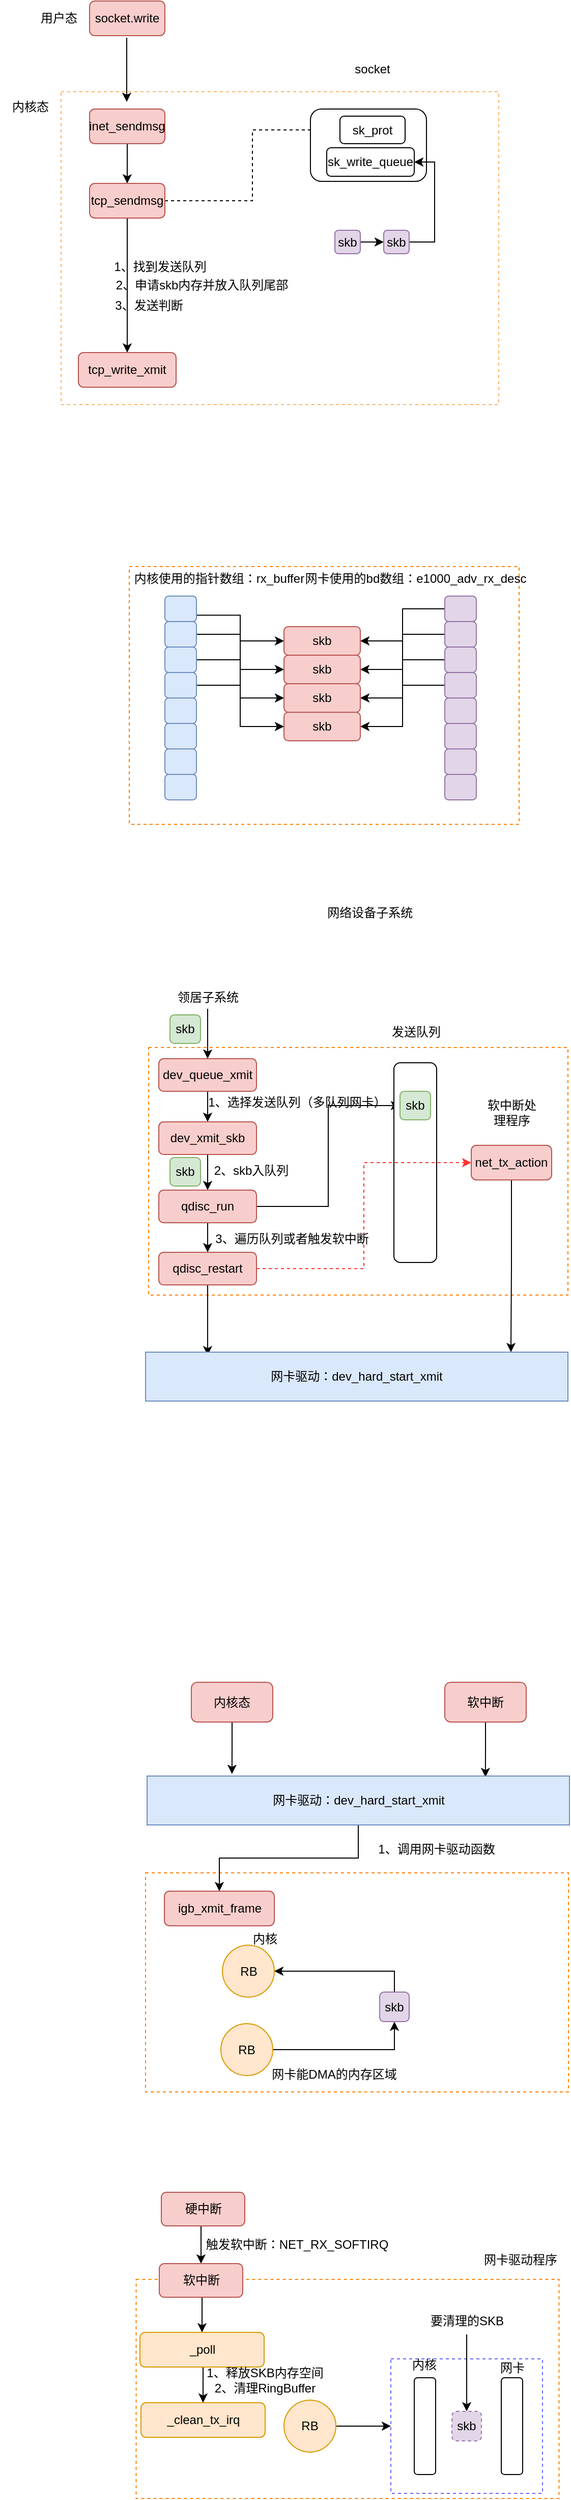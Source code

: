 <mxfile version="21.3.8" type="github">
  <diagram name="第 1 页" id="kVD-Gdx83QJC5muuzjAY">
    <mxGraphModel dx="1242" dy="733" grid="0" gridSize="10" guides="1" tooltips="1" connect="1" arrows="1" fold="1" page="0" pageScale="1" pageWidth="827" pageHeight="1169" math="0" shadow="0">
      <root>
        <mxCell id="0" />
        <mxCell id="1" parent="0" />
        <mxCell id="DkKr_4j6wxJe2CzfXlm4-92" value="" style="rounded=0;whiteSpace=wrap;html=1;dashed=1;strokeColor=#FF8000;" vertex="1" parent="1">
          <mxGeometry x="252" y="1984" width="415.5" height="215" as="geometry" />
        </mxCell>
        <mxCell id="DkKr_4j6wxJe2CzfXlm4-1" value="" style="rounded=0;whiteSpace=wrap;html=1;dashed=1;strokeColor=#FFB366;" vertex="1" parent="1">
          <mxGeometry x="169" y="236" width="430" height="307" as="geometry" />
        </mxCell>
        <mxCell id="DkKr_4j6wxJe2CzfXlm4-8" style="edgeStyle=orthogonalEdgeStyle;rounded=0;orthogonalLoop=1;jettySize=auto;html=1;" edge="1" parent="1" source="DkKr_4j6wxJe2CzfXlm4-2" target="DkKr_4j6wxJe2CzfXlm4-7">
          <mxGeometry relative="1" as="geometry" />
        </mxCell>
        <mxCell id="DkKr_4j6wxJe2CzfXlm4-2" value="inet_sendmsg" style="rounded=1;whiteSpace=wrap;html=1;fillColor=#f8cecc;strokeColor=#b85450;" vertex="1" parent="1">
          <mxGeometry x="197" y="253" width="74" height="34" as="geometry" />
        </mxCell>
        <mxCell id="DkKr_4j6wxJe2CzfXlm4-3" value="内核态" style="text;html=1;strokeColor=none;fillColor=none;align=center;verticalAlign=middle;whiteSpace=wrap;rounded=0;" vertex="1" parent="1">
          <mxGeometry x="109" y="236" width="60" height="30" as="geometry" />
        </mxCell>
        <mxCell id="DkKr_4j6wxJe2CzfXlm4-4" value="" style="endArrow=classic;html=1;rounded=0;" edge="1" parent="1">
          <mxGeometry width="50" height="50" relative="1" as="geometry">
            <mxPoint x="233.5" y="183" as="sourcePoint" />
            <mxPoint x="233.5" y="246" as="targetPoint" />
          </mxGeometry>
        </mxCell>
        <mxCell id="DkKr_4j6wxJe2CzfXlm4-5" value="socket.write" style="rounded=1;whiteSpace=wrap;html=1;fillColor=#f8cecc;strokeColor=#b85450;" vertex="1" parent="1">
          <mxGeometry x="197" y="147" width="74" height="34" as="geometry" />
        </mxCell>
        <mxCell id="DkKr_4j6wxJe2CzfXlm4-6" value="用户态" style="text;html=1;strokeColor=none;fillColor=none;align=center;verticalAlign=middle;whiteSpace=wrap;rounded=0;" vertex="1" parent="1">
          <mxGeometry x="137" y="149" width="60" height="30" as="geometry" />
        </mxCell>
        <mxCell id="DkKr_4j6wxJe2CzfXlm4-13" style="edgeStyle=orthogonalEdgeStyle;rounded=0;orthogonalLoop=1;jettySize=auto;html=1;entryX=0;entryY=0.5;entryDx=0;entryDy=0;dashed=1;" edge="1" parent="1" source="DkKr_4j6wxJe2CzfXlm4-7" target="DkKr_4j6wxJe2CzfXlm4-10">
          <mxGeometry relative="1" as="geometry" />
        </mxCell>
        <mxCell id="DkKr_4j6wxJe2CzfXlm4-20" style="edgeStyle=orthogonalEdgeStyle;rounded=0;orthogonalLoop=1;jettySize=auto;html=1;" edge="1" parent="1" source="DkKr_4j6wxJe2CzfXlm4-7" target="DkKr_4j6wxJe2CzfXlm4-19">
          <mxGeometry relative="1" as="geometry" />
        </mxCell>
        <mxCell id="DkKr_4j6wxJe2CzfXlm4-7" value="tcp_sendmsg" style="rounded=1;whiteSpace=wrap;html=1;fillColor=#f8cecc;strokeColor=#b85450;" vertex="1" parent="1">
          <mxGeometry x="197" y="326" width="74" height="34" as="geometry" />
        </mxCell>
        <mxCell id="DkKr_4j6wxJe2CzfXlm4-9" value="" style="rounded=1;whiteSpace=wrap;html=1;" vertex="1" parent="1">
          <mxGeometry x="414" y="253" width="114" height="71" as="geometry" />
        </mxCell>
        <mxCell id="DkKr_4j6wxJe2CzfXlm4-10" value="sk_prot" style="rounded=1;whiteSpace=wrap;html=1;" vertex="1" parent="1">
          <mxGeometry x="443" y="260" width="64" height="27" as="geometry" />
        </mxCell>
        <mxCell id="DkKr_4j6wxJe2CzfXlm4-11" value="sk_write_queue" style="rounded=1;whiteSpace=wrap;html=1;" vertex="1" parent="1">
          <mxGeometry x="430" y="291" width="86" height="28" as="geometry" />
        </mxCell>
        <mxCell id="DkKr_4j6wxJe2CzfXlm4-12" value="socket" style="text;html=1;strokeColor=none;fillColor=none;align=center;verticalAlign=middle;whiteSpace=wrap;rounded=0;" vertex="1" parent="1">
          <mxGeometry x="445" y="199" width="60" height="30" as="geometry" />
        </mxCell>
        <mxCell id="DkKr_4j6wxJe2CzfXlm4-16" value="" style="edgeStyle=orthogonalEdgeStyle;rounded=0;orthogonalLoop=1;jettySize=auto;html=1;" edge="1" parent="1" source="DkKr_4j6wxJe2CzfXlm4-14" target="DkKr_4j6wxJe2CzfXlm4-15">
          <mxGeometry relative="1" as="geometry" />
        </mxCell>
        <mxCell id="DkKr_4j6wxJe2CzfXlm4-14" value="skb" style="rounded=1;whiteSpace=wrap;html=1;fillColor=#e1d5e7;strokeColor=#9673a6;" vertex="1" parent="1">
          <mxGeometry x="438" y="372" width="25" height="23" as="geometry" />
        </mxCell>
        <mxCell id="DkKr_4j6wxJe2CzfXlm4-18" style="edgeStyle=orthogonalEdgeStyle;rounded=0;orthogonalLoop=1;jettySize=auto;html=1;entryX=1;entryY=0.5;entryDx=0;entryDy=0;" edge="1" parent="1" source="DkKr_4j6wxJe2CzfXlm4-15" target="DkKr_4j6wxJe2CzfXlm4-11">
          <mxGeometry relative="1" as="geometry">
            <Array as="points">
              <mxPoint x="536" y="384" />
              <mxPoint x="536" y="305" />
            </Array>
          </mxGeometry>
        </mxCell>
        <mxCell id="DkKr_4j6wxJe2CzfXlm4-15" value="skb" style="rounded=1;whiteSpace=wrap;html=1;fillColor=#e1d5e7;strokeColor=#9673a6;" vertex="1" parent="1">
          <mxGeometry x="486" y="372" width="25" height="23" as="geometry" />
        </mxCell>
        <mxCell id="DkKr_4j6wxJe2CzfXlm4-19" value="tcp_write_xmit" style="rounded=1;whiteSpace=wrap;html=1;fillColor=#f8cecc;strokeColor=#b85450;" vertex="1" parent="1">
          <mxGeometry x="186" y="492" width="96" height="34" as="geometry" />
        </mxCell>
        <mxCell id="DkKr_4j6wxJe2CzfXlm4-21" value="1、找到发送队列" style="text;html=1;strokeColor=none;fillColor=none;align=center;verticalAlign=middle;whiteSpace=wrap;rounded=0;" vertex="1" parent="1">
          <mxGeometry x="210" y="398" width="113" height="20" as="geometry" />
        </mxCell>
        <mxCell id="DkKr_4j6wxJe2CzfXlm4-22" value="2、申请skb内存并放入队列尾部" style="text;html=1;strokeColor=none;fillColor=none;align=center;verticalAlign=middle;whiteSpace=wrap;rounded=0;" vertex="1" parent="1">
          <mxGeometry x="219" y="418" width="177" height="15" as="geometry" />
        </mxCell>
        <mxCell id="DkKr_4j6wxJe2CzfXlm4-23" value="3、发送判断" style="text;html=1;strokeColor=none;fillColor=none;align=center;verticalAlign=middle;whiteSpace=wrap;rounded=0;" vertex="1" parent="1">
          <mxGeometry x="214" y="433" width="83" height="25" as="geometry" />
        </mxCell>
        <mxCell id="DkKr_4j6wxJe2CzfXlm4-24" value="" style="rounded=0;whiteSpace=wrap;html=1;dashed=1;strokeColor=#FF8000;" vertex="1" parent="1">
          <mxGeometry x="236" y="702" width="383" height="253" as="geometry" />
        </mxCell>
        <mxCell id="DkKr_4j6wxJe2CzfXlm4-48" style="edgeStyle=orthogonalEdgeStyle;rounded=0;orthogonalLoop=1;jettySize=auto;html=1;exitX=1;exitY=0.75;exitDx=0;exitDy=0;entryX=0;entryY=0.5;entryDx=0;entryDy=0;" edge="1" parent="1" source="DkKr_4j6wxJe2CzfXlm4-25" target="DkKr_4j6wxJe2CzfXlm4-46">
          <mxGeometry relative="1" as="geometry" />
        </mxCell>
        <mxCell id="DkKr_4j6wxJe2CzfXlm4-25" value="" style="rounded=1;whiteSpace=wrap;html=1;fillColor=#dae8fc;strokeColor=#6c8ebf;" vertex="1" parent="1">
          <mxGeometry x="271" y="731" width="31" height="25" as="geometry" />
        </mxCell>
        <mxCell id="DkKr_4j6wxJe2CzfXlm4-49" style="edgeStyle=orthogonalEdgeStyle;rounded=0;orthogonalLoop=1;jettySize=auto;html=1;exitX=1;exitY=0.5;exitDx=0;exitDy=0;entryX=0;entryY=0.5;entryDx=0;entryDy=0;" edge="1" parent="1" source="DkKr_4j6wxJe2CzfXlm4-26" target="DkKr_4j6wxJe2CzfXlm4-43">
          <mxGeometry relative="1" as="geometry" />
        </mxCell>
        <mxCell id="DkKr_4j6wxJe2CzfXlm4-26" value="" style="rounded=1;whiteSpace=wrap;html=1;fillColor=#dae8fc;strokeColor=#6c8ebf;" vertex="1" parent="1">
          <mxGeometry x="271" y="756" width="31" height="25" as="geometry" />
        </mxCell>
        <mxCell id="DkKr_4j6wxJe2CzfXlm4-50" style="edgeStyle=orthogonalEdgeStyle;rounded=0;orthogonalLoop=1;jettySize=auto;html=1;exitX=1;exitY=0.5;exitDx=0;exitDy=0;entryX=0;entryY=0.5;entryDx=0;entryDy=0;" edge="1" parent="1" source="DkKr_4j6wxJe2CzfXlm4-27" target="DkKr_4j6wxJe2CzfXlm4-44">
          <mxGeometry relative="1" as="geometry" />
        </mxCell>
        <mxCell id="DkKr_4j6wxJe2CzfXlm4-27" value="" style="rounded=1;whiteSpace=wrap;html=1;fillColor=#dae8fc;strokeColor=#6c8ebf;" vertex="1" parent="1">
          <mxGeometry x="271" y="781" width="31" height="25" as="geometry" />
        </mxCell>
        <mxCell id="DkKr_4j6wxJe2CzfXlm4-51" style="edgeStyle=orthogonalEdgeStyle;rounded=0;orthogonalLoop=1;jettySize=auto;html=1;exitX=1;exitY=0.5;exitDx=0;exitDy=0;entryX=0;entryY=0.5;entryDx=0;entryDy=0;" edge="1" parent="1" source="DkKr_4j6wxJe2CzfXlm4-28" target="DkKr_4j6wxJe2CzfXlm4-47">
          <mxGeometry relative="1" as="geometry" />
        </mxCell>
        <mxCell id="DkKr_4j6wxJe2CzfXlm4-28" value="" style="rounded=1;whiteSpace=wrap;html=1;fillColor=#dae8fc;strokeColor=#6c8ebf;" vertex="1" parent="1">
          <mxGeometry x="271" y="806" width="31" height="25" as="geometry" />
        </mxCell>
        <mxCell id="DkKr_4j6wxJe2CzfXlm4-29" value="" style="rounded=1;whiteSpace=wrap;html=1;fillColor=#dae8fc;strokeColor=#6c8ebf;" vertex="1" parent="1">
          <mxGeometry x="271" y="831" width="31" height="25" as="geometry" />
        </mxCell>
        <mxCell id="DkKr_4j6wxJe2CzfXlm4-30" value="" style="rounded=1;whiteSpace=wrap;html=1;fillColor=#dae8fc;strokeColor=#6c8ebf;" vertex="1" parent="1">
          <mxGeometry x="271" y="856" width="31" height="25" as="geometry" />
        </mxCell>
        <mxCell id="DkKr_4j6wxJe2CzfXlm4-31" value="" style="rounded=1;whiteSpace=wrap;html=1;fillColor=#dae8fc;strokeColor=#6c8ebf;" vertex="1" parent="1">
          <mxGeometry x="271" y="881" width="31" height="25" as="geometry" />
        </mxCell>
        <mxCell id="DkKr_4j6wxJe2CzfXlm4-32" value="" style="rounded=1;whiteSpace=wrap;html=1;fillColor=#dae8fc;strokeColor=#6c8ebf;" vertex="1" parent="1">
          <mxGeometry x="271" y="906" width="31" height="25" as="geometry" />
        </mxCell>
        <mxCell id="DkKr_4j6wxJe2CzfXlm4-52" style="edgeStyle=orthogonalEdgeStyle;rounded=0;orthogonalLoop=1;jettySize=auto;html=1;exitX=0;exitY=0.5;exitDx=0;exitDy=0;entryX=1;entryY=0.5;entryDx=0;entryDy=0;" edge="1" parent="1" source="DkKr_4j6wxJe2CzfXlm4-33" target="DkKr_4j6wxJe2CzfXlm4-46">
          <mxGeometry relative="1" as="geometry" />
        </mxCell>
        <mxCell id="DkKr_4j6wxJe2CzfXlm4-33" value="" style="rounded=1;whiteSpace=wrap;html=1;fillColor=#e1d5e7;strokeColor=#9673a6;" vertex="1" parent="1">
          <mxGeometry x="546" y="731" width="31" height="25" as="geometry" />
        </mxCell>
        <mxCell id="DkKr_4j6wxJe2CzfXlm4-53" style="edgeStyle=orthogonalEdgeStyle;rounded=0;orthogonalLoop=1;jettySize=auto;html=1;exitX=0;exitY=0.5;exitDx=0;exitDy=0;entryX=1;entryY=0.5;entryDx=0;entryDy=0;" edge="1" parent="1" source="DkKr_4j6wxJe2CzfXlm4-34" target="DkKr_4j6wxJe2CzfXlm4-43">
          <mxGeometry relative="1" as="geometry" />
        </mxCell>
        <mxCell id="DkKr_4j6wxJe2CzfXlm4-34" value="" style="rounded=1;whiteSpace=wrap;html=1;fillColor=#e1d5e7;strokeColor=#9673a6;" vertex="1" parent="1">
          <mxGeometry x="546" y="756" width="31" height="25" as="geometry" />
        </mxCell>
        <mxCell id="DkKr_4j6wxJe2CzfXlm4-54" style="edgeStyle=orthogonalEdgeStyle;rounded=0;orthogonalLoop=1;jettySize=auto;html=1;exitX=0;exitY=0.5;exitDx=0;exitDy=0;entryX=1;entryY=0.5;entryDx=0;entryDy=0;" edge="1" parent="1" source="DkKr_4j6wxJe2CzfXlm4-35" target="DkKr_4j6wxJe2CzfXlm4-44">
          <mxGeometry relative="1" as="geometry" />
        </mxCell>
        <mxCell id="DkKr_4j6wxJe2CzfXlm4-35" value="" style="rounded=1;whiteSpace=wrap;html=1;fillColor=#e1d5e7;strokeColor=#9673a6;" vertex="1" parent="1">
          <mxGeometry x="546" y="781" width="31" height="25" as="geometry" />
        </mxCell>
        <mxCell id="DkKr_4j6wxJe2CzfXlm4-55" style="edgeStyle=orthogonalEdgeStyle;rounded=0;orthogonalLoop=1;jettySize=auto;html=1;exitX=0;exitY=0.5;exitDx=0;exitDy=0;entryX=1;entryY=0.5;entryDx=0;entryDy=0;" edge="1" parent="1" source="DkKr_4j6wxJe2CzfXlm4-36" target="DkKr_4j6wxJe2CzfXlm4-47">
          <mxGeometry relative="1" as="geometry" />
        </mxCell>
        <mxCell id="DkKr_4j6wxJe2CzfXlm4-36" value="" style="rounded=1;whiteSpace=wrap;html=1;fillColor=#e1d5e7;strokeColor=#9673a6;" vertex="1" parent="1">
          <mxGeometry x="546" y="806" width="31" height="25" as="geometry" />
        </mxCell>
        <mxCell id="DkKr_4j6wxJe2CzfXlm4-37" value="" style="rounded=1;whiteSpace=wrap;html=1;fillColor=#e1d5e7;strokeColor=#9673a6;" vertex="1" parent="1">
          <mxGeometry x="546" y="831" width="31" height="25" as="geometry" />
        </mxCell>
        <mxCell id="DkKr_4j6wxJe2CzfXlm4-38" value="" style="rounded=1;whiteSpace=wrap;html=1;fillColor=#e1d5e7;strokeColor=#9673a6;" vertex="1" parent="1">
          <mxGeometry x="546" y="856" width="31" height="25" as="geometry" />
        </mxCell>
        <mxCell id="DkKr_4j6wxJe2CzfXlm4-39" value="" style="rounded=1;whiteSpace=wrap;html=1;fillColor=#e1d5e7;strokeColor=#9673a6;" vertex="1" parent="1">
          <mxGeometry x="546" y="881" width="31" height="25" as="geometry" />
        </mxCell>
        <mxCell id="DkKr_4j6wxJe2CzfXlm4-40" value="" style="rounded=1;whiteSpace=wrap;html=1;fillColor=#e1d5e7;strokeColor=#9673a6;" vertex="1" parent="1">
          <mxGeometry x="546" y="906" width="31" height="25" as="geometry" />
        </mxCell>
        <mxCell id="DkKr_4j6wxJe2CzfXlm4-41" value="内核使用的指针数组：rx_buffer" style="text;html=1;strokeColor=none;fillColor=none;align=center;verticalAlign=middle;whiteSpace=wrap;rounded=0;" vertex="1" parent="1">
          <mxGeometry x="236" y="713" width="177" height="2" as="geometry" />
        </mxCell>
        <mxCell id="DkKr_4j6wxJe2CzfXlm4-42" value="网卡使用的bd数组：e1000_adv_rx_desc" style="text;html=1;strokeColor=none;fillColor=none;align=center;verticalAlign=middle;whiteSpace=wrap;rounded=0;" vertex="1" parent="1">
          <mxGeometry x="407" y="703.5" width="221" height="21" as="geometry" />
        </mxCell>
        <mxCell id="DkKr_4j6wxJe2CzfXlm4-43" value="skb" style="rounded=1;whiteSpace=wrap;html=1;fillColor=#f8cecc;strokeColor=#b85450;" vertex="1" parent="1">
          <mxGeometry x="388" y="789" width="75" height="28" as="geometry" />
        </mxCell>
        <mxCell id="DkKr_4j6wxJe2CzfXlm4-44" value="skb" style="rounded=1;whiteSpace=wrap;html=1;fillColor=#f8cecc;strokeColor=#b85450;" vertex="1" parent="1">
          <mxGeometry x="388" y="817" width="75" height="28" as="geometry" />
        </mxCell>
        <mxCell id="DkKr_4j6wxJe2CzfXlm4-46" value="skb" style="rounded=1;whiteSpace=wrap;html=1;fillColor=#f8cecc;strokeColor=#b85450;" vertex="1" parent="1">
          <mxGeometry x="388" y="761" width="75" height="28" as="geometry" />
        </mxCell>
        <mxCell id="DkKr_4j6wxJe2CzfXlm4-47" value="skb" style="rounded=1;whiteSpace=wrap;html=1;fillColor=#f8cecc;strokeColor=#b85450;" vertex="1" parent="1">
          <mxGeometry x="388" y="845" width="75" height="28" as="geometry" />
        </mxCell>
        <mxCell id="DkKr_4j6wxJe2CzfXlm4-56" value="&amp;nbsp;网络设备子系统" style="text;html=1;strokeColor=none;fillColor=none;align=center;verticalAlign=middle;whiteSpace=wrap;rounded=0;" vertex="1" parent="1">
          <mxGeometry x="401" y="1030" width="140" height="23" as="geometry" />
        </mxCell>
        <mxCell id="DkKr_4j6wxJe2CzfXlm4-57" value="" style="rounded=0;whiteSpace=wrap;html=1;dashed=1;strokeColor=#FF8000;" vertex="1" parent="1">
          <mxGeometry x="255" y="1174" width="412" height="243" as="geometry" />
        </mxCell>
        <mxCell id="DkKr_4j6wxJe2CzfXlm4-62" style="edgeStyle=orthogonalEdgeStyle;rounded=0;orthogonalLoop=1;jettySize=auto;html=1;exitX=0.5;exitY=1;exitDx=0;exitDy=0;entryX=0.5;entryY=0;entryDx=0;entryDy=0;" edge="1" parent="1" source="DkKr_4j6wxJe2CzfXlm4-58" target="DkKr_4j6wxJe2CzfXlm4-61">
          <mxGeometry relative="1" as="geometry" />
        </mxCell>
        <mxCell id="DkKr_4j6wxJe2CzfXlm4-58" value="dev_queue_xmit" style="rounded=1;whiteSpace=wrap;html=1;fillColor=#f8cecc;strokeColor=#b85450;" vertex="1" parent="1">
          <mxGeometry x="265" y="1185" width="96" height="32" as="geometry" />
        </mxCell>
        <mxCell id="DkKr_4j6wxJe2CzfXlm4-60" style="edgeStyle=orthogonalEdgeStyle;rounded=0;orthogonalLoop=1;jettySize=auto;html=1;" edge="1" parent="1" source="DkKr_4j6wxJe2CzfXlm4-59" target="DkKr_4j6wxJe2CzfXlm4-58">
          <mxGeometry relative="1" as="geometry" />
        </mxCell>
        <mxCell id="DkKr_4j6wxJe2CzfXlm4-59" value="领居子系统" style="text;html=1;strokeColor=none;fillColor=none;align=center;verticalAlign=middle;whiteSpace=wrap;rounded=0;" vertex="1" parent="1">
          <mxGeometry x="272.5" y="1114" width="81" height="22" as="geometry" />
        </mxCell>
        <mxCell id="DkKr_4j6wxJe2CzfXlm4-66" style="edgeStyle=orthogonalEdgeStyle;rounded=0;orthogonalLoop=1;jettySize=auto;html=1;exitX=0.5;exitY=1;exitDx=0;exitDy=0;entryX=0.5;entryY=0;entryDx=0;entryDy=0;" edge="1" parent="1" source="DkKr_4j6wxJe2CzfXlm4-61" target="DkKr_4j6wxJe2CzfXlm4-64">
          <mxGeometry relative="1" as="geometry" />
        </mxCell>
        <mxCell id="DkKr_4j6wxJe2CzfXlm4-61" value="dev_xmit_skb" style="rounded=1;whiteSpace=wrap;html=1;fillColor=#f8cecc;strokeColor=#b85450;" vertex="1" parent="1">
          <mxGeometry x="265" y="1247" width="96" height="32" as="geometry" />
        </mxCell>
        <mxCell id="DkKr_4j6wxJe2CzfXlm4-63" value="1、选择发送队列（多队列网卡）" style="text;html=1;strokeColor=none;fillColor=none;align=center;verticalAlign=middle;whiteSpace=wrap;rounded=0;" vertex="1" parent="1">
          <mxGeometry x="306" y="1219" width="190" height="18" as="geometry" />
        </mxCell>
        <mxCell id="DkKr_4j6wxJe2CzfXlm4-75" style="edgeStyle=orthogonalEdgeStyle;rounded=0;orthogonalLoop=1;jettySize=auto;html=1;exitX=1;exitY=0.5;exitDx=0;exitDy=0;entryX=0;entryY=0.5;entryDx=0;entryDy=0;" edge="1" parent="1" source="DkKr_4j6wxJe2CzfXlm4-64" target="DkKr_4j6wxJe2CzfXlm4-73">
          <mxGeometry relative="1" as="geometry" />
        </mxCell>
        <mxCell id="DkKr_4j6wxJe2CzfXlm4-77" style="edgeStyle=orthogonalEdgeStyle;rounded=0;orthogonalLoop=1;jettySize=auto;html=1;exitX=0.5;exitY=1;exitDx=0;exitDy=0;" edge="1" parent="1" source="DkKr_4j6wxJe2CzfXlm4-64" target="DkKr_4j6wxJe2CzfXlm4-76">
          <mxGeometry relative="1" as="geometry" />
        </mxCell>
        <mxCell id="DkKr_4j6wxJe2CzfXlm4-64" value="qdisc_run" style="rounded=1;whiteSpace=wrap;html=1;fillColor=#f8cecc;strokeColor=#b85450;" vertex="1" parent="1">
          <mxGeometry x="265" y="1314" width="96" height="32" as="geometry" />
        </mxCell>
        <mxCell id="DkKr_4j6wxJe2CzfXlm4-67" value="2、skb入队列" style="text;html=1;strokeColor=none;fillColor=none;align=center;verticalAlign=middle;whiteSpace=wrap;rounded=0;" vertex="1" parent="1">
          <mxGeometry x="311" y="1282" width="90" height="26" as="geometry" />
        </mxCell>
        <mxCell id="DkKr_4j6wxJe2CzfXlm4-68" value="skb" style="rounded=1;whiteSpace=wrap;html=1;fillColor=#d5e8d4;strokeColor=#82b366;" vertex="1" parent="1">
          <mxGeometry x="276" y="1142" width="30" height="28" as="geometry" />
        </mxCell>
        <mxCell id="DkKr_4j6wxJe2CzfXlm4-71" value="skb" style="rounded=1;whiteSpace=wrap;html=1;fillColor=#d5e8d4;strokeColor=#82b366;" vertex="1" parent="1">
          <mxGeometry x="276" y="1282" width="30" height="28" as="geometry" />
        </mxCell>
        <mxCell id="DkKr_4j6wxJe2CzfXlm4-72" value="" style="rounded=1;whiteSpace=wrap;html=1;" vertex="1" parent="1">
          <mxGeometry x="496" y="1189" width="42" height="196" as="geometry" />
        </mxCell>
        <mxCell id="DkKr_4j6wxJe2CzfXlm4-73" value="skb" style="rounded=1;whiteSpace=wrap;html=1;fillColor=#d5e8d4;strokeColor=#82b366;" vertex="1" parent="1">
          <mxGeometry x="502" y="1217" width="30" height="28" as="geometry" />
        </mxCell>
        <mxCell id="DkKr_4j6wxJe2CzfXlm4-74" value="发送队列" style="text;html=1;strokeColor=none;fillColor=none;align=center;verticalAlign=middle;whiteSpace=wrap;rounded=0;" vertex="1" parent="1">
          <mxGeometry x="488" y="1144" width="60" height="30" as="geometry" />
        </mxCell>
        <mxCell id="DkKr_4j6wxJe2CzfXlm4-83" style="edgeStyle=orthogonalEdgeStyle;rounded=0;orthogonalLoop=1;jettySize=auto;html=1;exitX=1;exitY=0.5;exitDx=0;exitDy=0;entryX=0;entryY=0.5;entryDx=0;entryDy=0;dashed=1;strokeColor=#FF3333;" edge="1" parent="1" source="DkKr_4j6wxJe2CzfXlm4-76" target="DkKr_4j6wxJe2CzfXlm4-81">
          <mxGeometry relative="1" as="geometry" />
        </mxCell>
        <mxCell id="DkKr_4j6wxJe2CzfXlm4-85" style="edgeStyle=orthogonalEdgeStyle;rounded=0;orthogonalLoop=1;jettySize=auto;html=1;exitX=0.5;exitY=1;exitDx=0;exitDy=0;entryX=0.147;entryY=0.063;entryDx=0;entryDy=0;entryPerimeter=0;" edge="1" parent="1" source="DkKr_4j6wxJe2CzfXlm4-76" target="DkKr_4j6wxJe2CzfXlm4-84">
          <mxGeometry relative="1" as="geometry" />
        </mxCell>
        <mxCell id="DkKr_4j6wxJe2CzfXlm4-76" value="qdisc_restart" style="rounded=1;whiteSpace=wrap;html=1;fillColor=#f8cecc;strokeColor=#b85450;" vertex="1" parent="1">
          <mxGeometry x="265" y="1375" width="96" height="32" as="geometry" />
        </mxCell>
        <mxCell id="DkKr_4j6wxJe2CzfXlm4-78" value="3、遍历队列或者触发软中断" style="text;html=1;strokeColor=none;fillColor=none;align=center;verticalAlign=middle;whiteSpace=wrap;rounded=0;" vertex="1" parent="1">
          <mxGeometry x="317" y="1346" width="158" height="31" as="geometry" />
        </mxCell>
        <mxCell id="DkKr_4j6wxJe2CzfXlm4-86" style="edgeStyle=orthogonalEdgeStyle;rounded=0;orthogonalLoop=1;jettySize=auto;html=1;exitX=0.5;exitY=1;exitDx=0;exitDy=0;entryX=0.865;entryY=0;entryDx=0;entryDy=0;entryPerimeter=0;" edge="1" parent="1" source="DkKr_4j6wxJe2CzfXlm4-81" target="DkKr_4j6wxJe2CzfXlm4-84">
          <mxGeometry relative="1" as="geometry" />
        </mxCell>
        <mxCell id="DkKr_4j6wxJe2CzfXlm4-81" value="net_tx_action" style="rounded=1;whiteSpace=wrap;html=1;fillColor=#f8cecc;strokeColor=#b85450;" vertex="1" parent="1">
          <mxGeometry x="572" y="1270" width="79" height="34" as="geometry" />
        </mxCell>
        <mxCell id="DkKr_4j6wxJe2CzfXlm4-82" value="软中断处理程序" style="text;html=1;strokeColor=none;fillColor=none;align=center;verticalAlign=middle;whiteSpace=wrap;rounded=0;" vertex="1" parent="1">
          <mxGeometry x="582" y="1223" width="60" height="30" as="geometry" />
        </mxCell>
        <mxCell id="DkKr_4j6wxJe2CzfXlm4-84" value="网卡驱动：dev_hard_start_xmit" style="rounded=0;whiteSpace=wrap;html=1;fillColor=#dae8fc;strokeColor=#6c8ebf;" vertex="1" parent="1">
          <mxGeometry x="252" y="1473" width="415" height="48" as="geometry" />
        </mxCell>
        <mxCell id="DkKr_4j6wxJe2CzfXlm4-90" style="edgeStyle=orthogonalEdgeStyle;rounded=0;orthogonalLoop=1;jettySize=auto;html=1;exitX=0.5;exitY=1;exitDx=0;exitDy=0;entryX=0.201;entryY=-0.042;entryDx=0;entryDy=0;entryPerimeter=0;" edge="1" parent="1" source="DkKr_4j6wxJe2CzfXlm4-87" target="DkKr_4j6wxJe2CzfXlm4-89">
          <mxGeometry relative="1" as="geometry" />
        </mxCell>
        <mxCell id="DkKr_4j6wxJe2CzfXlm4-87" value="内核态" style="rounded=1;whiteSpace=wrap;html=1;fillColor=#f8cecc;strokeColor=#b85450;" vertex="1" parent="1">
          <mxGeometry x="297" y="1797" width="80" height="39" as="geometry" />
        </mxCell>
        <mxCell id="DkKr_4j6wxJe2CzfXlm4-91" style="edgeStyle=orthogonalEdgeStyle;rounded=0;orthogonalLoop=1;jettySize=auto;html=1;exitX=0.5;exitY=1;exitDx=0;exitDy=0;entryX=0.801;entryY=0.021;entryDx=0;entryDy=0;entryPerimeter=0;" edge="1" parent="1" source="DkKr_4j6wxJe2CzfXlm4-88" target="DkKr_4j6wxJe2CzfXlm4-89">
          <mxGeometry relative="1" as="geometry" />
        </mxCell>
        <mxCell id="DkKr_4j6wxJe2CzfXlm4-88" value="软中断" style="rounded=1;whiteSpace=wrap;html=1;fillColor=#f8cecc;strokeColor=#b85450;" vertex="1" parent="1">
          <mxGeometry x="546" y="1797" width="80" height="39" as="geometry" />
        </mxCell>
        <mxCell id="DkKr_4j6wxJe2CzfXlm4-94" style="edgeStyle=orthogonalEdgeStyle;rounded=0;orthogonalLoop=1;jettySize=auto;html=1;exitX=0.5;exitY=1;exitDx=0;exitDy=0;entryX=0.5;entryY=0;entryDx=0;entryDy=0;" edge="1" parent="1" source="DkKr_4j6wxJe2CzfXlm4-89" target="DkKr_4j6wxJe2CzfXlm4-93">
          <mxGeometry relative="1" as="geometry" />
        </mxCell>
        <mxCell id="DkKr_4j6wxJe2CzfXlm4-89" value="网卡驱动：dev_hard_start_xmit" style="rounded=0;whiteSpace=wrap;html=1;fillColor=#dae8fc;strokeColor=#6c8ebf;" vertex="1" parent="1">
          <mxGeometry x="253.5" y="1889" width="415" height="48" as="geometry" />
        </mxCell>
        <mxCell id="DkKr_4j6wxJe2CzfXlm4-93" value="igb_xmit_frame" style="rounded=1;whiteSpace=wrap;html=1;fillColor=#f8cecc;strokeColor=#b85450;" vertex="1" parent="1">
          <mxGeometry x="270.5" y="2002" width="108" height="34" as="geometry" />
        </mxCell>
        <mxCell id="DkKr_4j6wxJe2CzfXlm4-95" value="1、调用网卡驱动函数" style="text;html=1;strokeColor=none;fillColor=none;align=center;verticalAlign=middle;whiteSpace=wrap;rounded=0;" vertex="1" parent="1">
          <mxGeometry x="478" y="1946" width="120" height="29" as="geometry" />
        </mxCell>
        <mxCell id="DkKr_4j6wxJe2CzfXlm4-96" value="RB" style="ellipse;whiteSpace=wrap;html=1;aspect=fixed;fillColor=#ffe6cc;strokeColor=#d79b00;" vertex="1" parent="1">
          <mxGeometry x="327.5" y="2055" width="51" height="51" as="geometry" />
        </mxCell>
        <mxCell id="DkKr_4j6wxJe2CzfXlm4-102" style="edgeStyle=orthogonalEdgeStyle;rounded=0;orthogonalLoop=1;jettySize=auto;html=1;exitX=1;exitY=0.5;exitDx=0;exitDy=0;entryX=0.5;entryY=1;entryDx=0;entryDy=0;" edge="1" parent="1" source="DkKr_4j6wxJe2CzfXlm4-97" target="DkKr_4j6wxJe2CzfXlm4-101">
          <mxGeometry relative="1" as="geometry" />
        </mxCell>
        <mxCell id="DkKr_4j6wxJe2CzfXlm4-97" value="RB" style="ellipse;whiteSpace=wrap;html=1;aspect=fixed;fillColor=#ffe6cc;strokeColor=#d79b00;" vertex="1" parent="1">
          <mxGeometry x="326" y="2132" width="51" height="51" as="geometry" />
        </mxCell>
        <mxCell id="DkKr_4j6wxJe2CzfXlm4-99" value="网卡能DMA的内存区域" style="text;html=1;strokeColor=none;fillColor=none;align=center;verticalAlign=middle;whiteSpace=wrap;rounded=0;" vertex="1" parent="1">
          <mxGeometry x="373" y="2169" width="129" height="25" as="geometry" />
        </mxCell>
        <mxCell id="DkKr_4j6wxJe2CzfXlm4-100" value="内核" style="text;html=1;strokeColor=none;fillColor=none;align=center;verticalAlign=middle;whiteSpace=wrap;rounded=0;" vertex="1" parent="1">
          <mxGeometry x="348" y="2038" width="43" height="22" as="geometry" />
        </mxCell>
        <mxCell id="DkKr_4j6wxJe2CzfXlm4-103" style="edgeStyle=orthogonalEdgeStyle;rounded=0;orthogonalLoop=1;jettySize=auto;html=1;exitX=0.5;exitY=0;exitDx=0;exitDy=0;entryX=1;entryY=0.5;entryDx=0;entryDy=0;" edge="1" parent="1" source="DkKr_4j6wxJe2CzfXlm4-101" target="DkKr_4j6wxJe2CzfXlm4-96">
          <mxGeometry relative="1" as="geometry" />
        </mxCell>
        <mxCell id="DkKr_4j6wxJe2CzfXlm4-101" value="skb" style="rounded=1;whiteSpace=wrap;html=1;fillColor=#e1d5e7;strokeColor=#9673a6;" vertex="1" parent="1">
          <mxGeometry x="482" y="2101" width="29" height="29" as="geometry" />
        </mxCell>
        <mxCell id="DkKr_4j6wxJe2CzfXlm4-104" value="" style="rounded=0;whiteSpace=wrap;html=1;dashed=1;strokeColor=#FF8000;" vertex="1" parent="1">
          <mxGeometry x="242.75" y="2383" width="415.5" height="215" as="geometry" />
        </mxCell>
        <mxCell id="DkKr_4j6wxJe2CzfXlm4-105" value="网卡驱动程序" style="text;html=1;strokeColor=none;fillColor=none;align=center;verticalAlign=middle;whiteSpace=wrap;rounded=0;" vertex="1" parent="1">
          <mxGeometry x="582" y="2351" width="77" height="26" as="geometry" />
        </mxCell>
        <mxCell id="DkKr_4j6wxJe2CzfXlm4-108" style="edgeStyle=orthogonalEdgeStyle;rounded=0;orthogonalLoop=1;jettySize=auto;html=1;exitX=0.5;exitY=1;exitDx=0;exitDy=0;entryX=0.5;entryY=0;entryDx=0;entryDy=0;" edge="1" parent="1" source="DkKr_4j6wxJe2CzfXlm4-106" target="DkKr_4j6wxJe2CzfXlm4-107">
          <mxGeometry relative="1" as="geometry" />
        </mxCell>
        <mxCell id="DkKr_4j6wxJe2CzfXlm4-106" value="硬中断" style="rounded=1;whiteSpace=wrap;html=1;fillColor=#f8cecc;strokeColor=#b85450;" vertex="1" parent="1">
          <mxGeometry x="267.5" y="2297.5" width="82" height="33" as="geometry" />
        </mxCell>
        <mxCell id="DkKr_4j6wxJe2CzfXlm4-112" style="edgeStyle=orthogonalEdgeStyle;rounded=0;orthogonalLoop=1;jettySize=auto;html=1;exitX=0.5;exitY=1;exitDx=0;exitDy=0;entryX=0.5;entryY=0;entryDx=0;entryDy=0;" edge="1" parent="1" source="DkKr_4j6wxJe2CzfXlm4-107" target="DkKr_4j6wxJe2CzfXlm4-110">
          <mxGeometry relative="1" as="geometry" />
        </mxCell>
        <mxCell id="DkKr_4j6wxJe2CzfXlm4-107" value="软中断" style="rounded=1;whiteSpace=wrap;html=1;fillColor=#f8cecc;strokeColor=#b85450;" vertex="1" parent="1">
          <mxGeometry x="265.5" y="2367.5" width="82" height="33" as="geometry" />
        </mxCell>
        <mxCell id="DkKr_4j6wxJe2CzfXlm4-109" value="触发软中断：NET_RX_SOFTIRQ" style="text;html=1;strokeColor=none;fillColor=none;align=center;verticalAlign=middle;whiteSpace=wrap;rounded=0;" vertex="1" parent="1">
          <mxGeometry x="296" y="2333" width="210" height="32" as="geometry" />
        </mxCell>
        <mxCell id="DkKr_4j6wxJe2CzfXlm4-114" style="edgeStyle=orthogonalEdgeStyle;rounded=0;orthogonalLoop=1;jettySize=auto;html=1;exitX=0.5;exitY=1;exitDx=0;exitDy=0;entryX=0.5;entryY=0;entryDx=0;entryDy=0;" edge="1" parent="1" source="DkKr_4j6wxJe2CzfXlm4-110" target="DkKr_4j6wxJe2CzfXlm4-113">
          <mxGeometry relative="1" as="geometry" />
        </mxCell>
        <mxCell id="DkKr_4j6wxJe2CzfXlm4-110" value="_poll" style="rounded=1;whiteSpace=wrap;html=1;fillColor=#ffe6cc;strokeColor=#d79b00;" vertex="1" parent="1">
          <mxGeometry x="246.5" y="2435" width="122" height="34" as="geometry" />
        </mxCell>
        <mxCell id="DkKr_4j6wxJe2CzfXlm4-113" value="_clean_tx_irq" style="rounded=1;whiteSpace=wrap;html=1;fillColor=#ffe6cc;strokeColor=#d79b00;" vertex="1" parent="1">
          <mxGeometry x="247.5" y="2504" width="122" height="34" as="geometry" />
        </mxCell>
        <mxCell id="DkKr_4j6wxJe2CzfXlm4-115" value="1、释放SKB内存空间&lt;br&gt;2、清理RingBuffer" style="text;html=1;strokeColor=none;fillColor=none;align=center;verticalAlign=middle;whiteSpace=wrap;rounded=0;" vertex="1" parent="1">
          <mxGeometry x="302" y="2469" width="135" height="25" as="geometry" />
        </mxCell>
        <mxCell id="DkKr_4j6wxJe2CzfXlm4-118" style="edgeStyle=orthogonalEdgeStyle;rounded=0;orthogonalLoop=1;jettySize=auto;html=1;exitX=1;exitY=0.5;exitDx=0;exitDy=0;entryX=0;entryY=0.5;entryDx=0;entryDy=0;" edge="1" parent="1" source="DkKr_4j6wxJe2CzfXlm4-116" target="DkKr_4j6wxJe2CzfXlm4-117">
          <mxGeometry relative="1" as="geometry" />
        </mxCell>
        <mxCell id="DkKr_4j6wxJe2CzfXlm4-116" value="RB" style="ellipse;whiteSpace=wrap;html=1;aspect=fixed;fillColor=#ffe6cc;strokeColor=#d79b00;" vertex="1" parent="1">
          <mxGeometry x="388" y="2501.5" width="51" height="51" as="geometry" />
        </mxCell>
        <mxCell id="DkKr_4j6wxJe2CzfXlm4-117" value="" style="rounded=0;whiteSpace=wrap;html=1;dashed=1;strokeColor=#6666FF;" vertex="1" parent="1">
          <mxGeometry x="493" y="2461" width="149" height="132" as="geometry" />
        </mxCell>
        <mxCell id="DkKr_4j6wxJe2CzfXlm4-119" value="" style="rounded=1;whiteSpace=wrap;html=1;" vertex="1" parent="1">
          <mxGeometry x="516" y="2479.5" width="21" height="95" as="geometry" />
        </mxCell>
        <mxCell id="DkKr_4j6wxJe2CzfXlm4-120" value="" style="rounded=1;whiteSpace=wrap;html=1;" vertex="1" parent="1">
          <mxGeometry x="601.5" y="2479.5" width="21" height="95" as="geometry" />
        </mxCell>
        <mxCell id="DkKr_4j6wxJe2CzfXlm4-121" value="skb" style="rounded=1;whiteSpace=wrap;html=1;fillColor=#e1d5e7;strokeColor=#9673a6;dashed=1;" vertex="1" parent="1">
          <mxGeometry x="553" y="2512.5" width="29" height="29" as="geometry" />
        </mxCell>
        <mxCell id="DkKr_4j6wxJe2CzfXlm4-122" value="内核" style="text;html=1;strokeColor=none;fillColor=none;align=center;verticalAlign=middle;whiteSpace=wrap;rounded=0;" vertex="1" parent="1">
          <mxGeometry x="496" y="2452" width="60" height="30" as="geometry" />
        </mxCell>
        <mxCell id="DkKr_4j6wxJe2CzfXlm4-123" value="网卡" style="text;html=1;strokeColor=none;fillColor=none;align=center;verticalAlign=middle;whiteSpace=wrap;rounded=0;" vertex="1" parent="1">
          <mxGeometry x="589.5" y="2458" width="45" height="24" as="geometry" />
        </mxCell>
        <mxCell id="DkKr_4j6wxJe2CzfXlm4-126" style="edgeStyle=orthogonalEdgeStyle;rounded=0;orthogonalLoop=1;jettySize=auto;html=1;exitX=0.5;exitY=1;exitDx=0;exitDy=0;entryX=0.5;entryY=0;entryDx=0;entryDy=0;" edge="1" parent="1" source="DkKr_4j6wxJe2CzfXlm4-125" target="DkKr_4j6wxJe2CzfXlm4-121">
          <mxGeometry relative="1" as="geometry" />
        </mxCell>
        <mxCell id="DkKr_4j6wxJe2CzfXlm4-125" value="要清理的SKB" style="text;html=1;strokeColor=none;fillColor=none;align=center;verticalAlign=middle;whiteSpace=wrap;rounded=0;" vertex="1" parent="1">
          <mxGeometry x="524.5" y="2411" width="86" height="26" as="geometry" />
        </mxCell>
      </root>
    </mxGraphModel>
  </diagram>
</mxfile>
